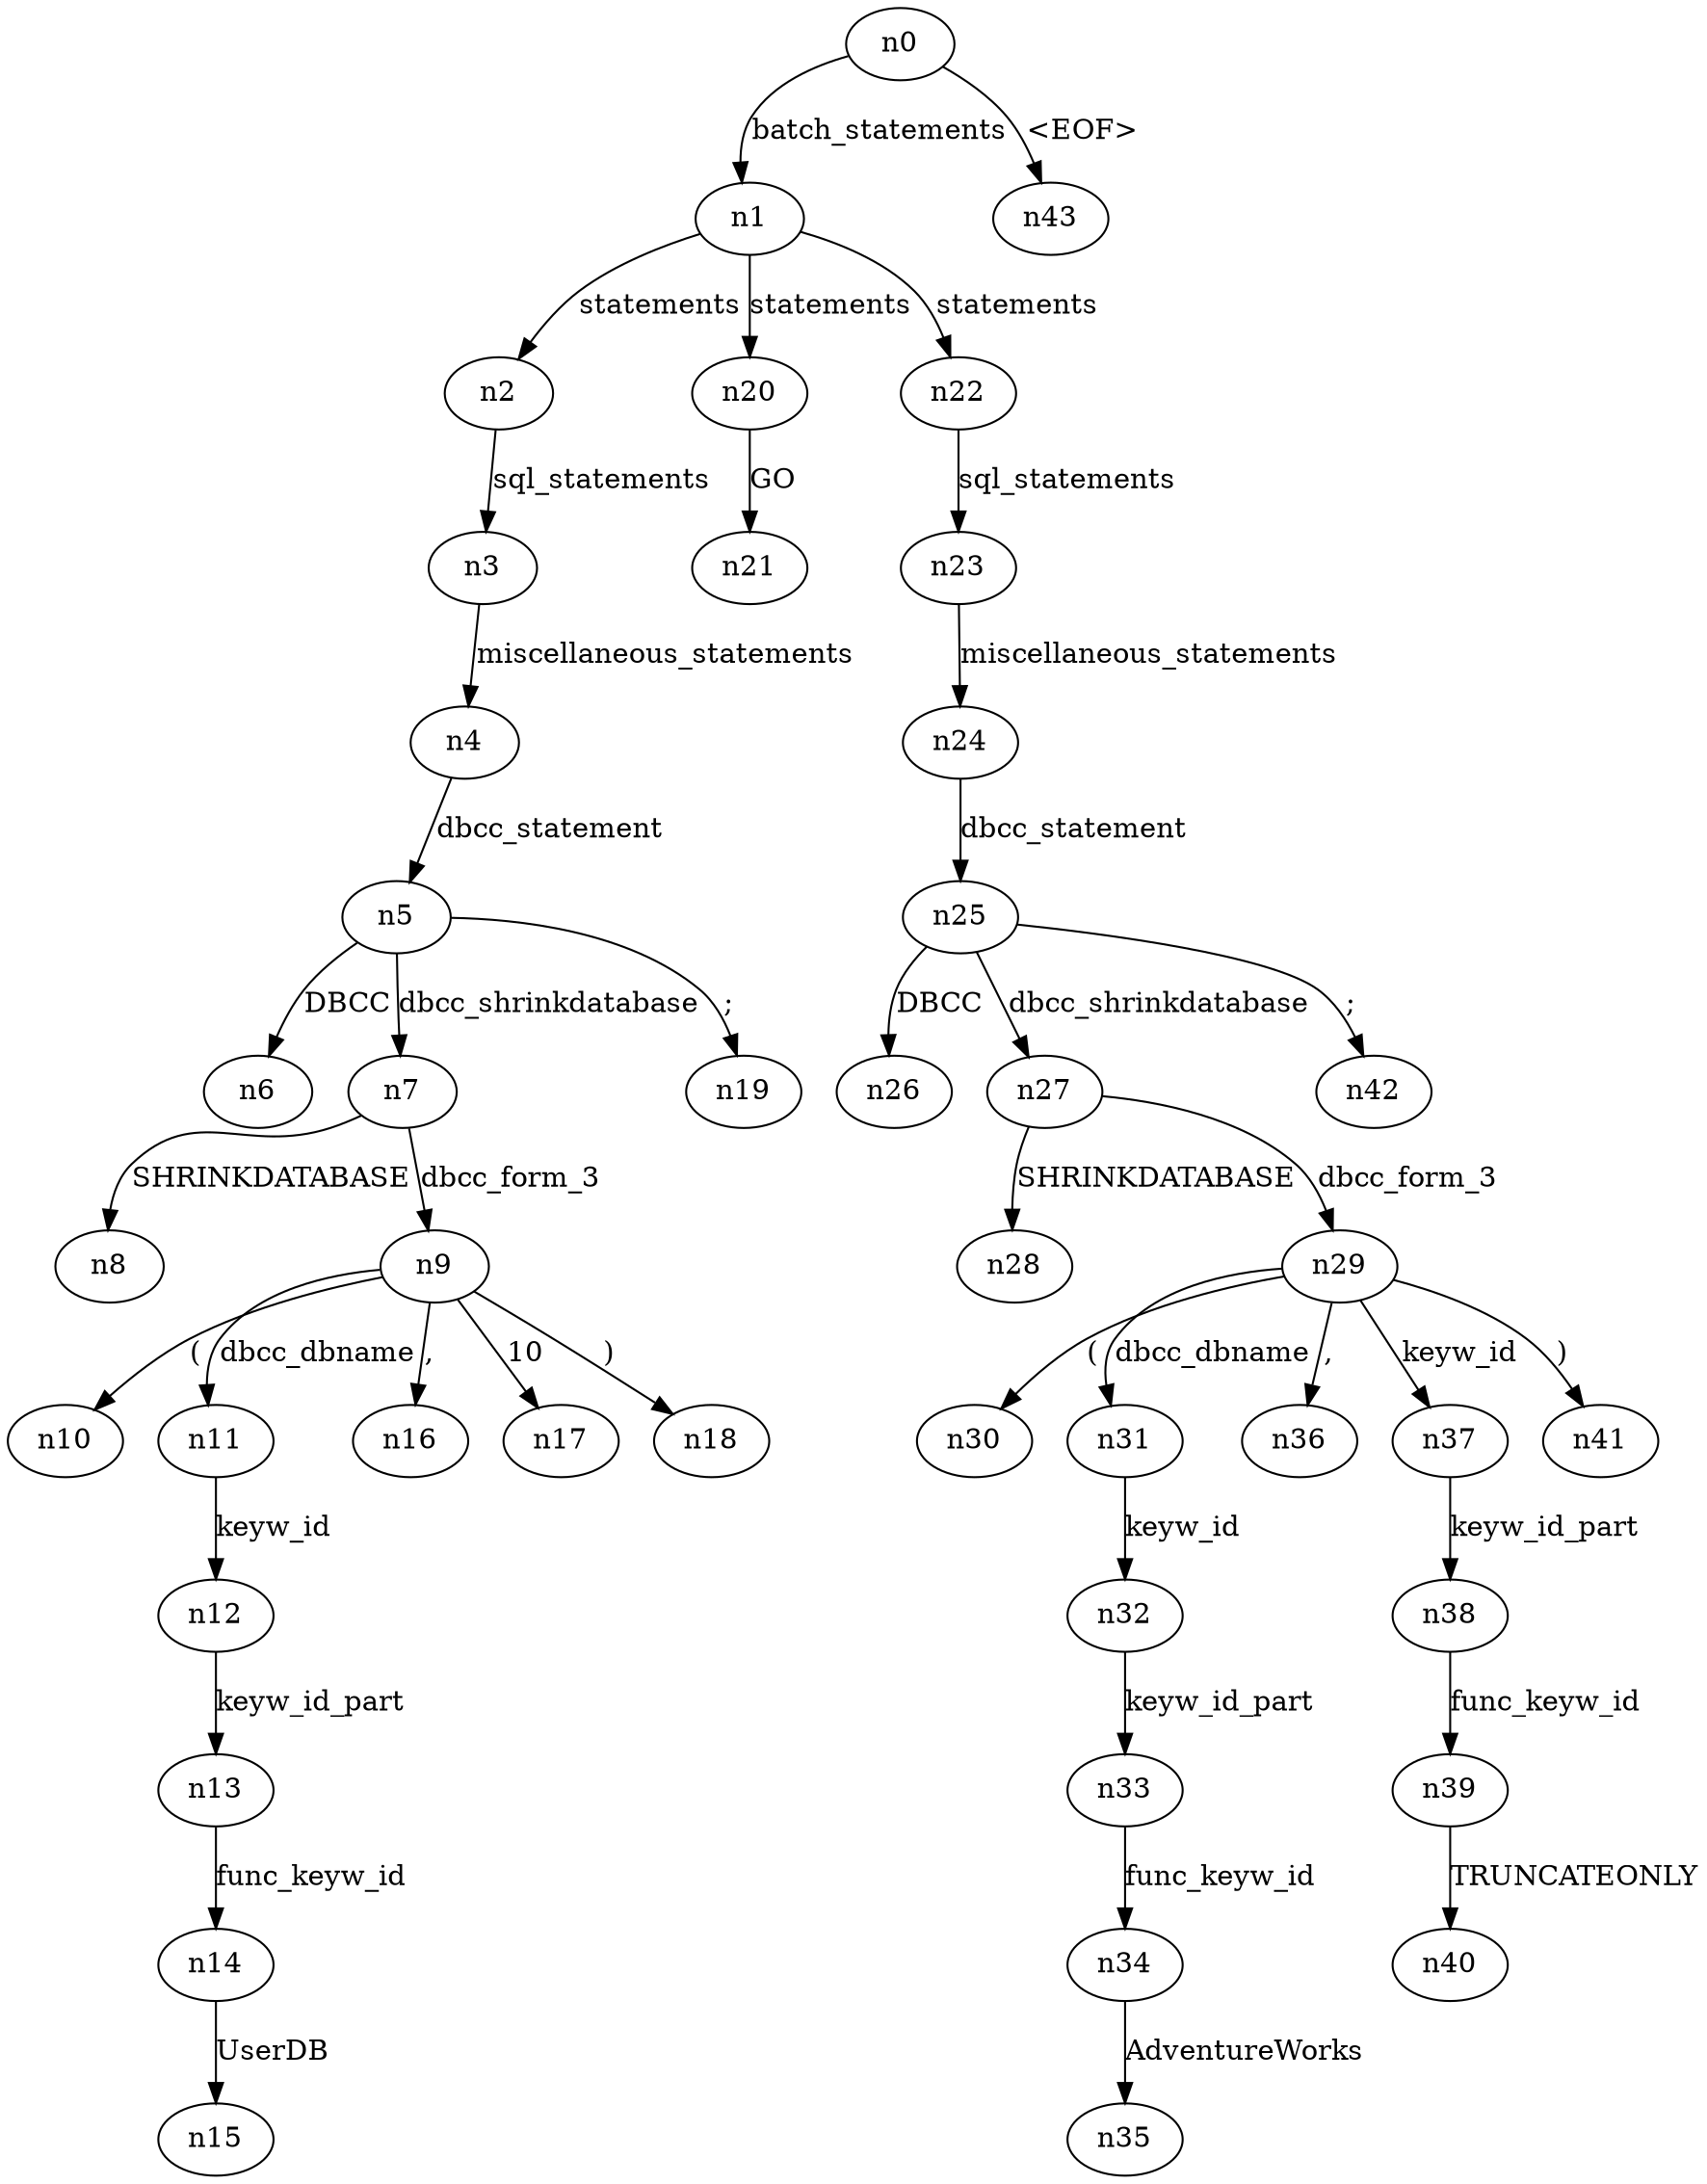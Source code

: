 digraph ParseTree {
  n0 -> n1 [label="batch_statements"];
  n1 -> n2 [label="statements"];
  n2 -> n3 [label="sql_statements"];
  n3 -> n4 [label="miscellaneous_statements"];
  n4 -> n5 [label="dbcc_statement"];
  n5 -> n6 [label="DBCC"];
  n5 -> n7 [label="dbcc_shrinkdatabase"];
  n7 -> n8 [label="SHRINKDATABASE"];
  n7 -> n9 [label="dbcc_form_3"];
  n9 -> n10 [label="("];
  n9 -> n11 [label="dbcc_dbname"];
  n11 -> n12 [label="keyw_id"];
  n12 -> n13 [label="keyw_id_part"];
  n13 -> n14 [label="func_keyw_id"];
  n14 -> n15 [label="UserDB"];
  n9 -> n16 [label=","];
  n9 -> n17 [label="10"];
  n9 -> n18 [label=")"];
  n5 -> n19 [label=";"];
  n1 -> n20 [label="statements"];
  n20 -> n21 [label="GO"];
  n1 -> n22 [label="statements"];
  n22 -> n23 [label="sql_statements"];
  n23 -> n24 [label="miscellaneous_statements"];
  n24 -> n25 [label="dbcc_statement"];
  n25 -> n26 [label="DBCC"];
  n25 -> n27 [label="dbcc_shrinkdatabase"];
  n27 -> n28 [label="SHRINKDATABASE"];
  n27 -> n29 [label="dbcc_form_3"];
  n29 -> n30 [label="("];
  n29 -> n31 [label="dbcc_dbname"];
  n31 -> n32 [label="keyw_id"];
  n32 -> n33 [label="keyw_id_part"];
  n33 -> n34 [label="func_keyw_id"];
  n34 -> n35 [label="AdventureWorks"];
  n29 -> n36 [label=","];
  n29 -> n37 [label="keyw_id"];
  n37 -> n38 [label="keyw_id_part"];
  n38 -> n39 [label="func_keyw_id"];
  n39 -> n40 [label="TRUNCATEONLY"];
  n29 -> n41 [label=")"];
  n25 -> n42 [label=";"];
  n0 -> n43 [label="<EOF>"];
}